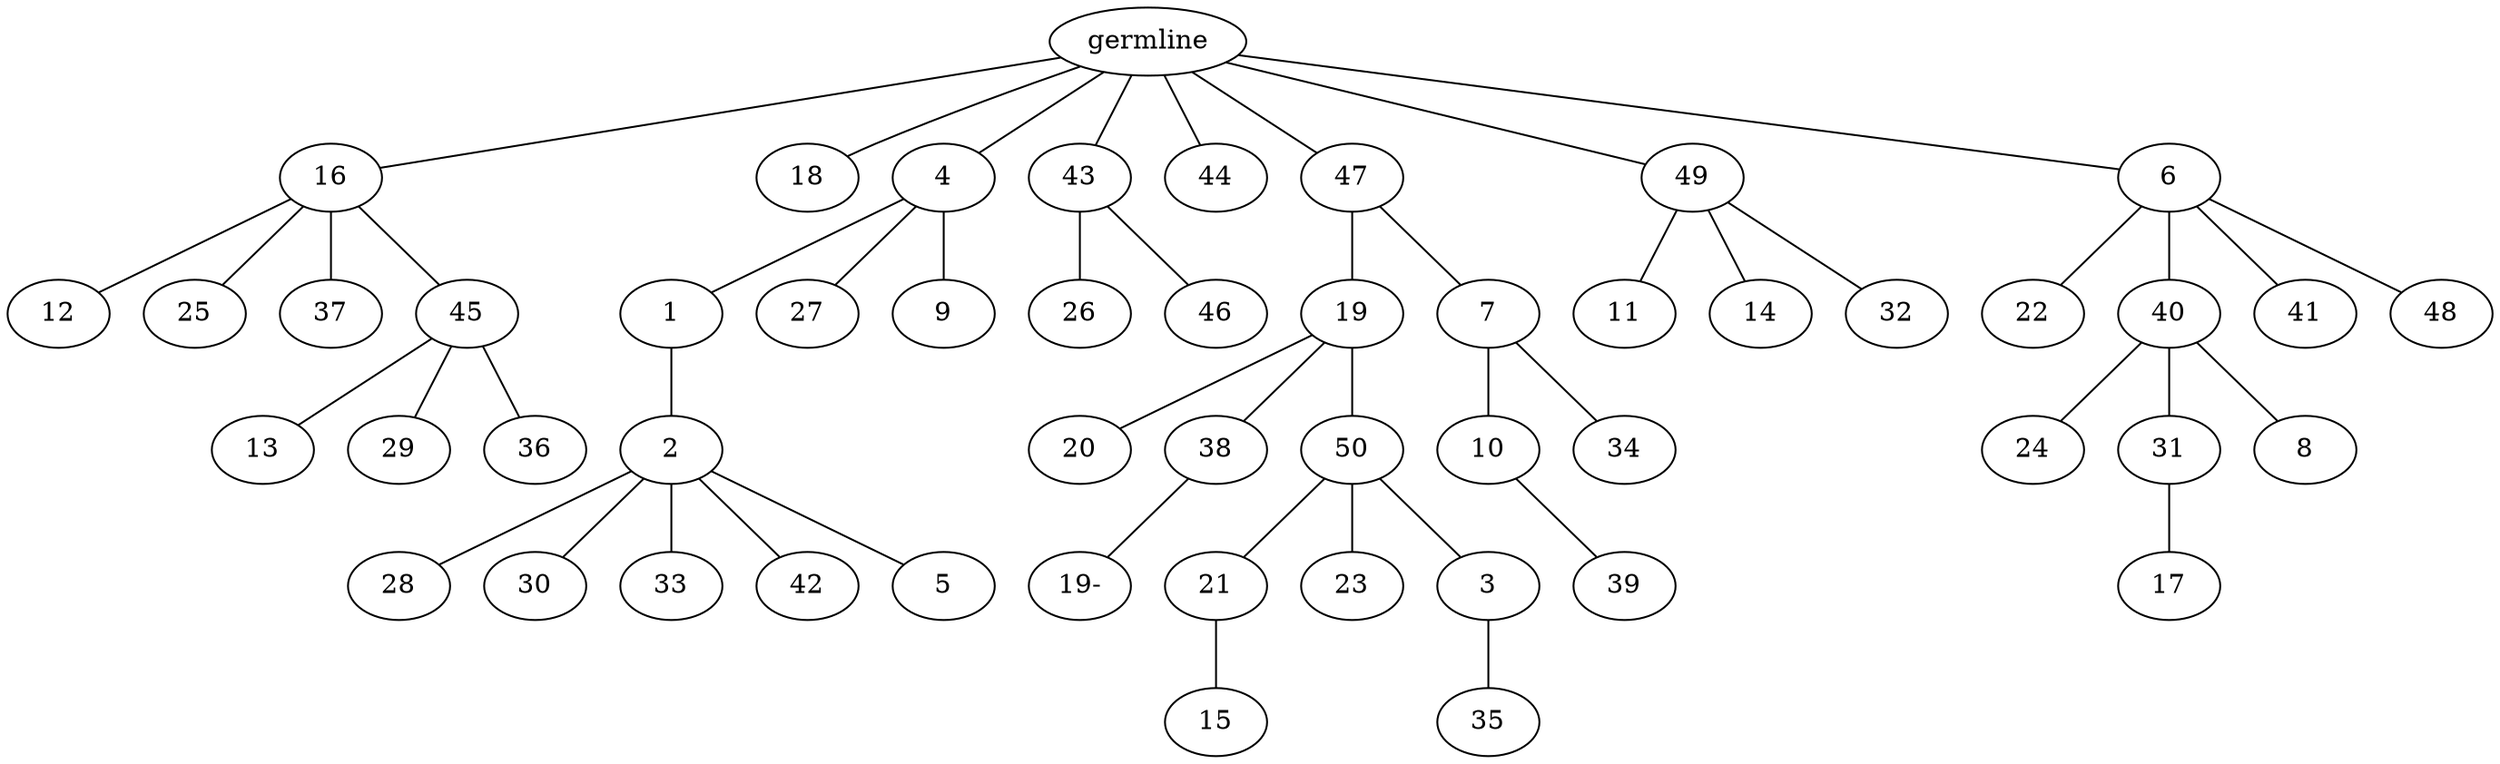 graph tree {
    "140391499137184" [label="germline"];
    "140391499108656" [label="16"];
    "140391499111536" [label="12"];
    "140391499076320" [label="25"];
    "140391499078864" [label="37"];
    "140391499079584" [label="45"];
    "140391499076464" [label="13"];
    "140391499076080" [label="29"];
    "140391499075840" [label="36"];
    "140391499108848" [label="18"];
    "140391499110432" [label="4"];
    "140391499079392" [label="1"];
    "140391499076416" [label="2"];
    "140391499079152" [label="28"];
    "140391499078624" [label="30"];
    "140391499079104" [label="33"];
    "140391499078288" [label="42"];
    "140391499079008" [label="5"];
    "140391499076272" [label="27"];
    "140391499076992" [label="9"];
    "140391499108752" [label="43"];
    "140391499078816" [label="26"];
    "140391499079488" [label="46"];
    "140391499077952" [label="44"];
    "140391499077232" [label="47"];
    "140391499079344" [label="19"];
    "140391499078384" [label="20"];
    "140391499079200" [label="38"];
    "140391499162336" [label="19-"];
    "140391499077856" [label="50"];
    "140391499077328" [label="21"];
    "140391499075984" [label="15"];
    "140391499078720" [label="23"];
    "140391499079536" [label="3"];
    "140391499076944" [label="35"];
    "140391499078576" [label="7"];
    "140391499075936" [label="10"];
    "140391499077664" [label="39"];
    "140391499076560" [label="34"];
    "140391499078000" [label="49"];
    "140391499078432" [label="11"];
    "140391499077136" [label="14"];
    "140391499076128" [label="32"];
    "140391499075648" [label="6"];
    "140391499054624" [label="22"];
    "140391499053664" [label="40"];
    "140391499053904" [label="24"];
    "140391499054528" [label="31"];
    "140391499053232" [label="17"];
    "140391499051456" [label="8"];
    "140391499054480" [label="41"];
    "140391499052800" [label="48"];
    "140391499137184" -- "140391499108656";
    "140391499137184" -- "140391499108848";
    "140391499137184" -- "140391499110432";
    "140391499137184" -- "140391499108752";
    "140391499137184" -- "140391499077952";
    "140391499137184" -- "140391499077232";
    "140391499137184" -- "140391499078000";
    "140391499137184" -- "140391499075648";
    "140391499108656" -- "140391499111536";
    "140391499108656" -- "140391499076320";
    "140391499108656" -- "140391499078864";
    "140391499108656" -- "140391499079584";
    "140391499079584" -- "140391499076464";
    "140391499079584" -- "140391499076080";
    "140391499079584" -- "140391499075840";
    "140391499110432" -- "140391499079392";
    "140391499110432" -- "140391499076272";
    "140391499110432" -- "140391499076992";
    "140391499079392" -- "140391499076416";
    "140391499076416" -- "140391499079152";
    "140391499076416" -- "140391499078624";
    "140391499076416" -- "140391499079104";
    "140391499076416" -- "140391499078288";
    "140391499076416" -- "140391499079008";
    "140391499108752" -- "140391499078816";
    "140391499108752" -- "140391499079488";
    "140391499077232" -- "140391499079344";
    "140391499077232" -- "140391499078576";
    "140391499079344" -- "140391499078384";
    "140391499079344" -- "140391499079200";
    "140391499079344" -- "140391499077856";
    "140391499079200" -- "140391499162336";
    "140391499077856" -- "140391499077328";
    "140391499077856" -- "140391499078720";
    "140391499077856" -- "140391499079536";
    "140391499077328" -- "140391499075984";
    "140391499079536" -- "140391499076944";
    "140391499078576" -- "140391499075936";
    "140391499078576" -- "140391499076560";
    "140391499075936" -- "140391499077664";
    "140391499078000" -- "140391499078432";
    "140391499078000" -- "140391499077136";
    "140391499078000" -- "140391499076128";
    "140391499075648" -- "140391499054624";
    "140391499075648" -- "140391499053664";
    "140391499075648" -- "140391499054480";
    "140391499075648" -- "140391499052800";
    "140391499053664" -- "140391499053904";
    "140391499053664" -- "140391499054528";
    "140391499053664" -- "140391499051456";
    "140391499054528" -- "140391499053232";
}
